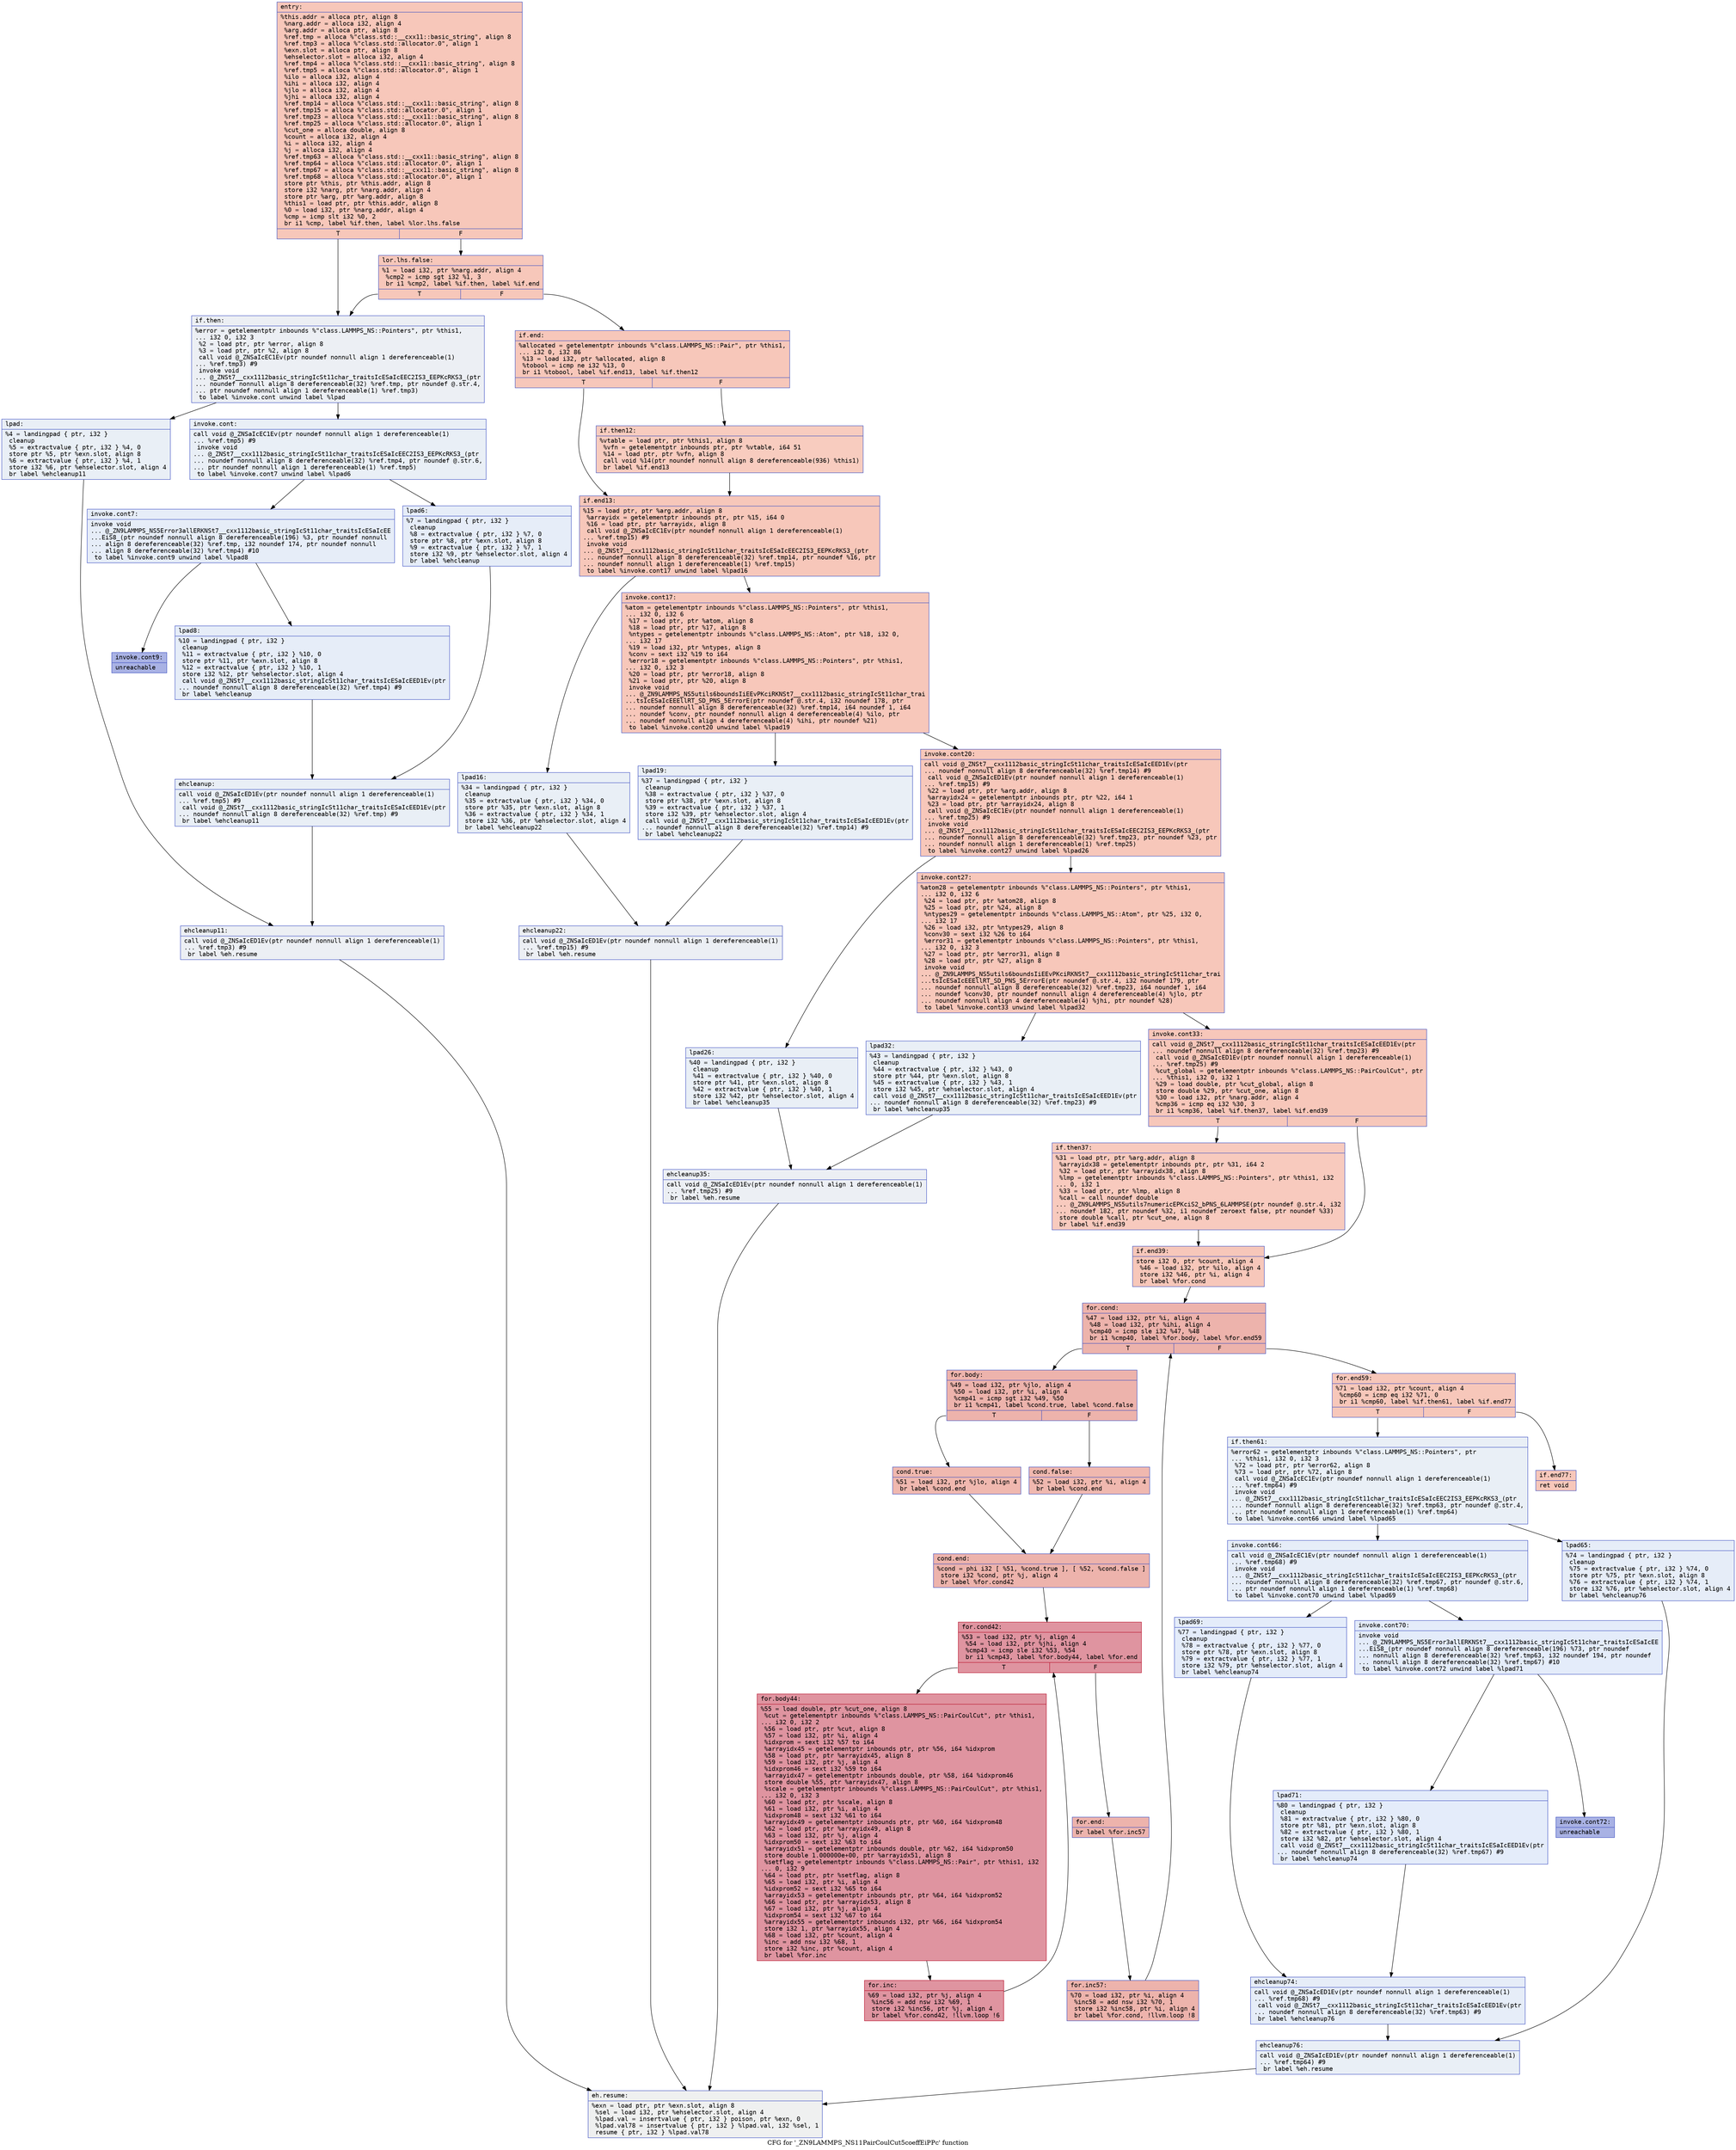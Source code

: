 digraph "CFG for '_ZN9LAMMPS_NS11PairCoulCut5coeffEiPPc' function" {
	label="CFG for '_ZN9LAMMPS_NS11PairCoulCut5coeffEiPPc' function";

	Node0x56011ebcdde0 [shape=record,color="#3d50c3ff", style=filled, fillcolor="#ec7f6370" fontname="Courier",label="{entry:\l|  %this.addr = alloca ptr, align 8\l  %narg.addr = alloca i32, align 4\l  %arg.addr = alloca ptr, align 8\l  %ref.tmp = alloca %\"class.std::__cxx11::basic_string\", align 8\l  %ref.tmp3 = alloca %\"class.std::allocator.0\", align 1\l  %exn.slot = alloca ptr, align 8\l  %ehselector.slot = alloca i32, align 4\l  %ref.tmp4 = alloca %\"class.std::__cxx11::basic_string\", align 8\l  %ref.tmp5 = alloca %\"class.std::allocator.0\", align 1\l  %ilo = alloca i32, align 4\l  %ihi = alloca i32, align 4\l  %jlo = alloca i32, align 4\l  %jhi = alloca i32, align 4\l  %ref.tmp14 = alloca %\"class.std::__cxx11::basic_string\", align 8\l  %ref.tmp15 = alloca %\"class.std::allocator.0\", align 1\l  %ref.tmp23 = alloca %\"class.std::__cxx11::basic_string\", align 8\l  %ref.tmp25 = alloca %\"class.std::allocator.0\", align 1\l  %cut_one = alloca double, align 8\l  %count = alloca i32, align 4\l  %i = alloca i32, align 4\l  %j = alloca i32, align 4\l  %ref.tmp63 = alloca %\"class.std::__cxx11::basic_string\", align 8\l  %ref.tmp64 = alloca %\"class.std::allocator.0\", align 1\l  %ref.tmp67 = alloca %\"class.std::__cxx11::basic_string\", align 8\l  %ref.tmp68 = alloca %\"class.std::allocator.0\", align 1\l  store ptr %this, ptr %this.addr, align 8\l  store i32 %narg, ptr %narg.addr, align 4\l  store ptr %arg, ptr %arg.addr, align 8\l  %this1 = load ptr, ptr %this.addr, align 8\l  %0 = load i32, ptr %narg.addr, align 4\l  %cmp = icmp slt i32 %0, 2\l  br i1 %cmp, label %if.then, label %lor.lhs.false\l|{<s0>T|<s1>F}}"];
	Node0x56011ebcdde0:s0 -> Node0x56011ebcf3a0[tooltip="entry -> if.then\nProbability 0.00%" ];
	Node0x56011ebcdde0:s1 -> Node0x56011ebcf410[tooltip="entry -> lor.lhs.false\nProbability 100.00%" ];
	Node0x56011ebcf410 [shape=record,color="#3d50c3ff", style=filled, fillcolor="#ec7f6370" fontname="Courier",label="{lor.lhs.false:\l|  %1 = load i32, ptr %narg.addr, align 4\l  %cmp2 = icmp sgt i32 %1, 3\l  br i1 %cmp2, label %if.then, label %if.end\l|{<s0>T|<s1>F}}"];
	Node0x56011ebcf410:s0 -> Node0x56011ebcf3a0[tooltip="lor.lhs.false -> if.then\nProbability 0.00%" ];
	Node0x56011ebcf410:s1 -> Node0x56011ebcf670[tooltip="lor.lhs.false -> if.end\nProbability 100.00%" ];
	Node0x56011ebcf3a0 [shape=record,color="#3d50c3ff", style=filled, fillcolor="#d4dbe670" fontname="Courier",label="{if.then:\l|  %error = getelementptr inbounds %\"class.LAMMPS_NS::Pointers\", ptr %this1,\l... i32 0, i32 3\l  %2 = load ptr, ptr %error, align 8\l  %3 = load ptr, ptr %2, align 8\l  call void @_ZNSaIcEC1Ev(ptr noundef nonnull align 1 dereferenceable(1)\l... %ref.tmp3) #9\l  invoke void\l... @_ZNSt7__cxx1112basic_stringIcSt11char_traitsIcESaIcEEC2IS3_EEPKcRKS3_(ptr\l... noundef nonnull align 8 dereferenceable(32) %ref.tmp, ptr noundef @.str.4,\l... ptr noundef nonnull align 1 dereferenceable(1) %ref.tmp3)\l          to label %invoke.cont unwind label %lpad\l}"];
	Node0x56011ebcf3a0 -> Node0x56011ebcfaf0[tooltip="if.then -> invoke.cont\nProbability 50.00%" ];
	Node0x56011ebcf3a0 -> Node0x56011ebcfb70[tooltip="if.then -> lpad\nProbability 50.00%" ];
	Node0x56011ebcfaf0 [shape=record,color="#3d50c3ff", style=filled, fillcolor="#cedaeb70" fontname="Courier",label="{invoke.cont:\l|  call void @_ZNSaIcEC1Ev(ptr noundef nonnull align 1 dereferenceable(1)\l... %ref.tmp5) #9\l  invoke void\l... @_ZNSt7__cxx1112basic_stringIcSt11char_traitsIcESaIcEEC2IS3_EEPKcRKS3_(ptr\l... noundef nonnull align 8 dereferenceable(32) %ref.tmp4, ptr noundef @.str.6,\l... ptr noundef nonnull align 1 dereferenceable(1) %ref.tmp5)\l          to label %invoke.cont7 unwind label %lpad6\l}"];
	Node0x56011ebcfaf0 -> Node0x56011ebcfe90[tooltip="invoke.cont -> invoke.cont7\nProbability 50.00%" ];
	Node0x56011ebcfaf0 -> Node0x56011ebcfee0[tooltip="invoke.cont -> lpad6\nProbability 50.00%" ];
	Node0x56011ebcfe90 [shape=record,color="#3d50c3ff", style=filled, fillcolor="#c7d7f070" fontname="Courier",label="{invoke.cont7:\l|  invoke void\l... @_ZN9LAMMPS_NS5Error3allERKNSt7__cxx1112basic_stringIcSt11char_traitsIcESaIcEE\l...EiS8_(ptr noundef nonnull align 8 dereferenceable(196) %3, ptr noundef nonnull\l... align 8 dereferenceable(32) %ref.tmp, i32 noundef 174, ptr noundef nonnull\l... align 8 dereferenceable(32) %ref.tmp4) #10\l          to label %invoke.cont9 unwind label %lpad8\l}"];
	Node0x56011ebcfe90 -> Node0x56011ebcfe40[tooltip="invoke.cont7 -> invoke.cont9\nProbability 0.00%" ];
	Node0x56011ebcfe90 -> Node0x56011ebd01a0[tooltip="invoke.cont7 -> lpad8\nProbability 100.00%" ];
	Node0x56011ebcfe40 [shape=record,color="#3d50c3ff", style=filled, fillcolor="#3d50c370" fontname="Courier",label="{invoke.cont9:\l|  unreachable\l}"];
	Node0x56011ebcfb70 [shape=record,color="#3d50c3ff", style=filled, fillcolor="#cedaeb70" fontname="Courier",label="{lpad:\l|  %4 = landingpad \{ ptr, i32 \}\l          cleanup\l  %5 = extractvalue \{ ptr, i32 \} %4, 0\l  store ptr %5, ptr %exn.slot, align 8\l  %6 = extractvalue \{ ptr, i32 \} %4, 1\l  store i32 %6, ptr %ehselector.slot, align 4\l  br label %ehcleanup11\l}"];
	Node0x56011ebcfb70 -> Node0x56011ebd0760[tooltip="lpad -> ehcleanup11\nProbability 100.00%" ];
	Node0x56011ebcfee0 [shape=record,color="#3d50c3ff", style=filled, fillcolor="#c7d7f070" fontname="Courier",label="{lpad6:\l|  %7 = landingpad \{ ptr, i32 \}\l          cleanup\l  %8 = extractvalue \{ ptr, i32 \} %7, 0\l  store ptr %8, ptr %exn.slot, align 8\l  %9 = extractvalue \{ ptr, i32 \} %7, 1\l  store i32 %9, ptr %ehselector.slot, align 4\l  br label %ehcleanup\l}"];
	Node0x56011ebcfee0 -> Node0x56011ebd0ab0[tooltip="lpad6 -> ehcleanup\nProbability 100.00%" ];
	Node0x56011ebd01a0 [shape=record,color="#3d50c3ff", style=filled, fillcolor="#c7d7f070" fontname="Courier",label="{lpad8:\l|  %10 = landingpad \{ ptr, i32 \}\l          cleanup\l  %11 = extractvalue \{ ptr, i32 \} %10, 0\l  store ptr %11, ptr %exn.slot, align 8\l  %12 = extractvalue \{ ptr, i32 \} %10, 1\l  store i32 %12, ptr %ehselector.slot, align 4\l  call void @_ZNSt7__cxx1112basic_stringIcSt11char_traitsIcESaIcEED1Ev(ptr\l... noundef nonnull align 8 dereferenceable(32) %ref.tmp4) #9\l  br label %ehcleanup\l}"];
	Node0x56011ebd01a0 -> Node0x56011ebd0ab0[tooltip="lpad8 -> ehcleanup\nProbability 100.00%" ];
	Node0x56011ebd0ab0 [shape=record,color="#3d50c3ff", style=filled, fillcolor="#cedaeb70" fontname="Courier",label="{ehcleanup:\l|  call void @_ZNSaIcED1Ev(ptr noundef nonnull align 1 dereferenceable(1)\l... %ref.tmp5) #9\l  call void @_ZNSt7__cxx1112basic_stringIcSt11char_traitsIcESaIcEED1Ev(ptr\l... noundef nonnull align 8 dereferenceable(32) %ref.tmp) #9\l  br label %ehcleanup11\l}"];
	Node0x56011ebd0ab0 -> Node0x56011ebd0760[tooltip="ehcleanup -> ehcleanup11\nProbability 100.00%" ];
	Node0x56011ebd0760 [shape=record,color="#3d50c3ff", style=filled, fillcolor="#d4dbe670" fontname="Courier",label="{ehcleanup11:\l|  call void @_ZNSaIcED1Ev(ptr noundef nonnull align 1 dereferenceable(1)\l... %ref.tmp3) #9\l  br label %eh.resume\l}"];
	Node0x56011ebd0760 -> Node0x56011ebd1360[tooltip="ehcleanup11 -> eh.resume\nProbability 100.00%" ];
	Node0x56011ebcf670 [shape=record,color="#3d50c3ff", style=filled, fillcolor="#ec7f6370" fontname="Courier",label="{if.end:\l|  %allocated = getelementptr inbounds %\"class.LAMMPS_NS::Pair\", ptr %this1,\l... i32 0, i32 86\l  %13 = load i32, ptr %allocated, align 8\l  %tobool = icmp ne i32 %13, 0\l  br i1 %tobool, label %if.end13, label %if.then12\l|{<s0>T|<s1>F}}"];
	Node0x56011ebcf670:s0 -> Node0x56011ebd1620[tooltip="if.end -> if.end13\nProbability 62.50%" ];
	Node0x56011ebcf670:s1 -> Node0x56011ebd16a0[tooltip="if.end -> if.then12\nProbability 37.50%" ];
	Node0x56011ebd16a0 [shape=record,color="#3d50c3ff", style=filled, fillcolor="#f08b6e70" fontname="Courier",label="{if.then12:\l|  %vtable = load ptr, ptr %this1, align 8\l  %vfn = getelementptr inbounds ptr, ptr %vtable, i64 51\l  %14 = load ptr, ptr %vfn, align 8\l  call void %14(ptr noundef nonnull align 8 dereferenceable(936) %this1)\l  br label %if.end13\l}"];
	Node0x56011ebd16a0 -> Node0x56011ebd1620[tooltip="if.then12 -> if.end13\nProbability 100.00%" ];
	Node0x56011ebd1620 [shape=record,color="#3d50c3ff", style=filled, fillcolor="#ec7f6370" fontname="Courier",label="{if.end13:\l|  %15 = load ptr, ptr %arg.addr, align 8\l  %arrayidx = getelementptr inbounds ptr, ptr %15, i64 0\l  %16 = load ptr, ptr %arrayidx, align 8\l  call void @_ZNSaIcEC1Ev(ptr noundef nonnull align 1 dereferenceable(1)\l... %ref.tmp15) #9\l  invoke void\l... @_ZNSt7__cxx1112basic_stringIcSt11char_traitsIcESaIcEEC2IS3_EEPKcRKS3_(ptr\l... noundef nonnull align 8 dereferenceable(32) %ref.tmp14, ptr noundef %16, ptr\l... noundef nonnull align 1 dereferenceable(1) %ref.tmp15)\l          to label %invoke.cont17 unwind label %lpad16\l}"];
	Node0x56011ebd1620 -> Node0x56011ebd24b0[tooltip="if.end13 -> invoke.cont17\nProbability 100.00%" ];
	Node0x56011ebd1620 -> Node0x56011ebd2530[tooltip="if.end13 -> lpad16\nProbability 0.00%" ];
	Node0x56011ebd24b0 [shape=record,color="#3d50c3ff", style=filled, fillcolor="#ec7f6370" fontname="Courier",label="{invoke.cont17:\l|  %atom = getelementptr inbounds %\"class.LAMMPS_NS::Pointers\", ptr %this1,\l... i32 0, i32 6\l  %17 = load ptr, ptr %atom, align 8\l  %18 = load ptr, ptr %17, align 8\l  %ntypes = getelementptr inbounds %\"class.LAMMPS_NS::Atom\", ptr %18, i32 0,\l... i32 17\l  %19 = load i32, ptr %ntypes, align 8\l  %conv = sext i32 %19 to i64\l  %error18 = getelementptr inbounds %\"class.LAMMPS_NS::Pointers\", ptr %this1,\l... i32 0, i32 3\l  %20 = load ptr, ptr %error18, align 8\l  %21 = load ptr, ptr %20, align 8\l  invoke void\l... @_ZN9LAMMPS_NS5utils6boundsIiEEvPKciRKNSt7__cxx1112basic_stringIcSt11char_trai\l...tsIcESaIcEEEllRT_SD_PNS_5ErrorE(ptr noundef @.str.4, i32 noundef 178, ptr\l... noundef nonnull align 8 dereferenceable(32) %ref.tmp14, i64 noundef 1, i64\l... noundef %conv, ptr noundef nonnull align 4 dereferenceable(4) %ilo, ptr\l... noundef nonnull align 4 dereferenceable(4) %ihi, ptr noundef %21)\l          to label %invoke.cont20 unwind label %lpad19\l}"];
	Node0x56011ebd24b0 -> Node0x56011ebd2460[tooltip="invoke.cont17 -> invoke.cont20\nProbability 100.00%" ];
	Node0x56011ebd24b0 -> Node0x56011ebd2d80[tooltip="invoke.cont17 -> lpad19\nProbability 0.00%" ];
	Node0x56011ebd2460 [shape=record,color="#3d50c3ff", style=filled, fillcolor="#ec7f6370" fontname="Courier",label="{invoke.cont20:\l|  call void @_ZNSt7__cxx1112basic_stringIcSt11char_traitsIcESaIcEED1Ev(ptr\l... noundef nonnull align 8 dereferenceable(32) %ref.tmp14) #9\l  call void @_ZNSaIcED1Ev(ptr noundef nonnull align 1 dereferenceable(1)\l... %ref.tmp15) #9\l  %22 = load ptr, ptr %arg.addr, align 8\l  %arrayidx24 = getelementptr inbounds ptr, ptr %22, i64 1\l  %23 = load ptr, ptr %arrayidx24, align 8\l  call void @_ZNSaIcEC1Ev(ptr noundef nonnull align 1 dereferenceable(1)\l... %ref.tmp25) #9\l  invoke void\l... @_ZNSt7__cxx1112basic_stringIcSt11char_traitsIcESaIcEEC2IS3_EEPKcRKS3_(ptr\l... noundef nonnull align 8 dereferenceable(32) %ref.tmp23, ptr noundef %23, ptr\l... noundef nonnull align 1 dereferenceable(1) %ref.tmp25)\l          to label %invoke.cont27 unwind label %lpad26\l}"];
	Node0x56011ebd2460 -> Node0x56011ebd3580[tooltip="invoke.cont20 -> invoke.cont27\nProbability 100.00%" ];
	Node0x56011ebd2460 -> Node0x56011ebd3600[tooltip="invoke.cont20 -> lpad26\nProbability 0.00%" ];
	Node0x56011ebd3580 [shape=record,color="#3d50c3ff", style=filled, fillcolor="#ec7f6370" fontname="Courier",label="{invoke.cont27:\l|  %atom28 = getelementptr inbounds %\"class.LAMMPS_NS::Pointers\", ptr %this1,\l... i32 0, i32 6\l  %24 = load ptr, ptr %atom28, align 8\l  %25 = load ptr, ptr %24, align 8\l  %ntypes29 = getelementptr inbounds %\"class.LAMMPS_NS::Atom\", ptr %25, i32 0,\l... i32 17\l  %26 = load i32, ptr %ntypes29, align 8\l  %conv30 = sext i32 %26 to i64\l  %error31 = getelementptr inbounds %\"class.LAMMPS_NS::Pointers\", ptr %this1,\l... i32 0, i32 3\l  %27 = load ptr, ptr %error31, align 8\l  %28 = load ptr, ptr %27, align 8\l  invoke void\l... @_ZN9LAMMPS_NS5utils6boundsIiEEvPKciRKNSt7__cxx1112basic_stringIcSt11char_trai\l...tsIcESaIcEEEllRT_SD_PNS_5ErrorE(ptr noundef @.str.4, i32 noundef 179, ptr\l... noundef nonnull align 8 dereferenceable(32) %ref.tmp23, i64 noundef 1, i64\l... noundef %conv30, ptr noundef nonnull align 4 dereferenceable(4) %jlo, ptr\l... noundef nonnull align 4 dereferenceable(4) %jhi, ptr noundef %28)\l          to label %invoke.cont33 unwind label %lpad32\l}"];
	Node0x56011ebd3580 -> Node0x56011ebd3530[tooltip="invoke.cont27 -> invoke.cont33\nProbability 100.00%" ];
	Node0x56011ebd3580 -> Node0x56011ebd3ec0[tooltip="invoke.cont27 -> lpad32\nProbability 0.00%" ];
	Node0x56011ebd3530 [shape=record,color="#3d50c3ff", style=filled, fillcolor="#ec7f6370" fontname="Courier",label="{invoke.cont33:\l|  call void @_ZNSt7__cxx1112basic_stringIcSt11char_traitsIcESaIcEED1Ev(ptr\l... noundef nonnull align 8 dereferenceable(32) %ref.tmp23) #9\l  call void @_ZNSaIcED1Ev(ptr noundef nonnull align 1 dereferenceable(1)\l... %ref.tmp25) #9\l  %cut_global = getelementptr inbounds %\"class.LAMMPS_NS::PairCoulCut\", ptr\l... %this1, i32 0, i32 1\l  %29 = load double, ptr %cut_global, align 8\l  store double %29, ptr %cut_one, align 8\l  %30 = load i32, ptr %narg.addr, align 4\l  %cmp36 = icmp eq i32 %30, 3\l  br i1 %cmp36, label %if.then37, label %if.end39\l|{<s0>T|<s1>F}}"];
	Node0x56011ebd3530:s0 -> Node0x56011ebd45f0[tooltip="invoke.cont33 -> if.then37\nProbability 50.00%" ];
	Node0x56011ebd3530:s1 -> Node0x56011ebd4670[tooltip="invoke.cont33 -> if.end39\nProbability 50.00%" ];
	Node0x56011ebd45f0 [shape=record,color="#3d50c3ff", style=filled, fillcolor="#ef886b70" fontname="Courier",label="{if.then37:\l|  %31 = load ptr, ptr %arg.addr, align 8\l  %arrayidx38 = getelementptr inbounds ptr, ptr %31, i64 2\l  %32 = load ptr, ptr %arrayidx38, align 8\l  %lmp = getelementptr inbounds %\"class.LAMMPS_NS::Pointers\", ptr %this1, i32\l... 0, i32 1\l  %33 = load ptr, ptr %lmp, align 8\l  %call = call noundef double\l... @_ZN9LAMMPS_NS5utils7numericEPKciS2_bPNS_6LAMMPSE(ptr noundef @.str.4, i32\l... noundef 182, ptr noundef %32, i1 noundef zeroext false, ptr noundef %33)\l  store double %call, ptr %cut_one, align 8\l  br label %if.end39\l}"];
	Node0x56011ebd45f0 -> Node0x56011ebd4670[tooltip="if.then37 -> if.end39\nProbability 100.00%" ];
	Node0x56011ebd2530 [shape=record,color="#3d50c3ff", style=filled, fillcolor="#cedaeb70" fontname="Courier",label="{lpad16:\l|  %34 = landingpad \{ ptr, i32 \}\l          cleanup\l  %35 = extractvalue \{ ptr, i32 \} %34, 0\l  store ptr %35, ptr %exn.slot, align 8\l  %36 = extractvalue \{ ptr, i32 \} %34, 1\l  store i32 %36, ptr %ehselector.slot, align 4\l  br label %ehcleanup22\l}"];
	Node0x56011ebd2530 -> Node0x56011ebd50f0[tooltip="lpad16 -> ehcleanup22\nProbability 100.00%" ];
	Node0x56011ebd2d80 [shape=record,color="#3d50c3ff", style=filled, fillcolor="#cedaeb70" fontname="Courier",label="{lpad19:\l|  %37 = landingpad \{ ptr, i32 \}\l          cleanup\l  %38 = extractvalue \{ ptr, i32 \} %37, 0\l  store ptr %38, ptr %exn.slot, align 8\l  %39 = extractvalue \{ ptr, i32 \} %37, 1\l  store i32 %39, ptr %ehselector.slot, align 4\l  call void @_ZNSt7__cxx1112basic_stringIcSt11char_traitsIcESaIcEED1Ev(ptr\l... noundef nonnull align 8 dereferenceable(32) %ref.tmp14) #9\l  br label %ehcleanup22\l}"];
	Node0x56011ebd2d80 -> Node0x56011ebd50f0[tooltip="lpad19 -> ehcleanup22\nProbability 100.00%" ];
	Node0x56011ebd50f0 [shape=record,color="#3d50c3ff", style=filled, fillcolor="#d4dbe670" fontname="Courier",label="{ehcleanup22:\l|  call void @_ZNSaIcED1Ev(ptr noundef nonnull align 1 dereferenceable(1)\l... %ref.tmp15) #9\l  br label %eh.resume\l}"];
	Node0x56011ebd50f0 -> Node0x56011ebd1360[tooltip="ehcleanup22 -> eh.resume\nProbability 100.00%" ];
	Node0x56011ebd3600 [shape=record,color="#3d50c3ff", style=filled, fillcolor="#cedaeb70" fontname="Courier",label="{lpad26:\l|  %40 = landingpad \{ ptr, i32 \}\l          cleanup\l  %41 = extractvalue \{ ptr, i32 \} %40, 0\l  store ptr %41, ptr %exn.slot, align 8\l  %42 = extractvalue \{ ptr, i32 \} %40, 1\l  store i32 %42, ptr %ehselector.slot, align 4\l  br label %ehcleanup35\l}"];
	Node0x56011ebd3600 -> Node0x56011ebd59e0[tooltip="lpad26 -> ehcleanup35\nProbability 100.00%" ];
	Node0x56011ebd3ec0 [shape=record,color="#3d50c3ff", style=filled, fillcolor="#cedaeb70" fontname="Courier",label="{lpad32:\l|  %43 = landingpad \{ ptr, i32 \}\l          cleanup\l  %44 = extractvalue \{ ptr, i32 \} %43, 0\l  store ptr %44, ptr %exn.slot, align 8\l  %45 = extractvalue \{ ptr, i32 \} %43, 1\l  store i32 %45, ptr %ehselector.slot, align 4\l  call void @_ZNSt7__cxx1112basic_stringIcSt11char_traitsIcESaIcEED1Ev(ptr\l... noundef nonnull align 8 dereferenceable(32) %ref.tmp23) #9\l  br label %ehcleanup35\l}"];
	Node0x56011ebd3ec0 -> Node0x56011ebd59e0[tooltip="lpad32 -> ehcleanup35\nProbability 100.00%" ];
	Node0x56011ebd59e0 [shape=record,color="#3d50c3ff", style=filled, fillcolor="#d4dbe670" fontname="Courier",label="{ehcleanup35:\l|  call void @_ZNSaIcED1Ev(ptr noundef nonnull align 1 dereferenceable(1)\l... %ref.tmp25) #9\l  br label %eh.resume\l}"];
	Node0x56011ebd59e0 -> Node0x56011ebd1360[tooltip="ehcleanup35 -> eh.resume\nProbability 100.00%" ];
	Node0x56011ebd4670 [shape=record,color="#3d50c3ff", style=filled, fillcolor="#ec7f6370" fontname="Courier",label="{if.end39:\l|  store i32 0, ptr %count, align 4\l  %46 = load i32, ptr %ilo, align 4\l  store i32 %46, ptr %i, align 4\l  br label %for.cond\l}"];
	Node0x56011ebd4670 -> Node0x56011ebd6230[tooltip="if.end39 -> for.cond\nProbability 100.00%" ];
	Node0x56011ebd6230 [shape=record,color="#3d50c3ff", style=filled, fillcolor="#d6524470" fontname="Courier",label="{for.cond:\l|  %47 = load i32, ptr %i, align 4\l  %48 = load i32, ptr %ihi, align 4\l  %cmp40 = icmp sle i32 %47, %48\l  br i1 %cmp40, label %for.body, label %for.end59\l|{<s0>T|<s1>F}}"];
	Node0x56011ebd6230:s0 -> Node0x56011ebd6c90[tooltip="for.cond -> for.body\nProbability 96.88%" ];
	Node0x56011ebd6230:s1 -> Node0x56011ebd6d10[tooltip="for.cond -> for.end59\nProbability 3.12%" ];
	Node0x56011ebd6c90 [shape=record,color="#3d50c3ff", style=filled, fillcolor="#d6524470" fontname="Courier",label="{for.body:\l|  %49 = load i32, ptr %jlo, align 4\l  %50 = load i32, ptr %i, align 4\l  %cmp41 = icmp sgt i32 %49, %50\l  br i1 %cmp41, label %cond.true, label %cond.false\l|{<s0>T|<s1>F}}"];
	Node0x56011ebd6c90:s0 -> Node0x56011ebd6ff0[tooltip="for.body -> cond.true\nProbability 50.00%" ];
	Node0x56011ebd6c90:s1 -> Node0x56011ebd7070[tooltip="for.body -> cond.false\nProbability 50.00%" ];
	Node0x56011ebd6ff0 [shape=record,color="#3d50c3ff", style=filled, fillcolor="#dc5d4a70" fontname="Courier",label="{cond.true:\l|  %51 = load i32, ptr %jlo, align 4\l  br label %cond.end\l}"];
	Node0x56011ebd6ff0 -> Node0x56011ebd7280[tooltip="cond.true -> cond.end\nProbability 100.00%" ];
	Node0x56011ebd7070 [shape=record,color="#3d50c3ff", style=filled, fillcolor="#dc5d4a70" fontname="Courier",label="{cond.false:\l|  %52 = load i32, ptr %i, align 4\l  br label %cond.end\l}"];
	Node0x56011ebd7070 -> Node0x56011ebd7280[tooltip="cond.false -> cond.end\nProbability 100.00%" ];
	Node0x56011ebd7280 [shape=record,color="#3d50c3ff", style=filled, fillcolor="#d6524470" fontname="Courier",label="{cond.end:\l|  %cond = phi i32 [ %51, %cond.true ], [ %52, %cond.false ]\l  store i32 %cond, ptr %j, align 4\l  br label %for.cond42\l}"];
	Node0x56011ebd7280 -> Node0x56011ebd7520[tooltip="cond.end -> for.cond42\nProbability 100.00%" ];
	Node0x56011ebd7520 [shape=record,color="#b70d28ff", style=filled, fillcolor="#b70d2870" fontname="Courier",label="{for.cond42:\l|  %53 = load i32, ptr %j, align 4\l  %54 = load i32, ptr %jhi, align 4\l  %cmp43 = icmp sle i32 %53, %54\l  br i1 %cmp43, label %for.body44, label %for.end\l|{<s0>T|<s1>F}}"];
	Node0x56011ebd7520:s0 -> Node0x56011ebd7820[tooltip="for.cond42 -> for.body44\nProbability 96.88%" ];
	Node0x56011ebd7520:s1 -> Node0x56011ebd78a0[tooltip="for.cond42 -> for.end\nProbability 3.12%" ];
	Node0x56011ebd7820 [shape=record,color="#b70d28ff", style=filled, fillcolor="#b70d2870" fontname="Courier",label="{for.body44:\l|  %55 = load double, ptr %cut_one, align 8\l  %cut = getelementptr inbounds %\"class.LAMMPS_NS::PairCoulCut\", ptr %this1,\l... i32 0, i32 2\l  %56 = load ptr, ptr %cut, align 8\l  %57 = load i32, ptr %i, align 4\l  %idxprom = sext i32 %57 to i64\l  %arrayidx45 = getelementptr inbounds ptr, ptr %56, i64 %idxprom\l  %58 = load ptr, ptr %arrayidx45, align 8\l  %59 = load i32, ptr %j, align 4\l  %idxprom46 = sext i32 %59 to i64\l  %arrayidx47 = getelementptr inbounds double, ptr %58, i64 %idxprom46\l  store double %55, ptr %arrayidx47, align 8\l  %scale = getelementptr inbounds %\"class.LAMMPS_NS::PairCoulCut\", ptr %this1,\l... i32 0, i32 3\l  %60 = load ptr, ptr %scale, align 8\l  %61 = load i32, ptr %i, align 4\l  %idxprom48 = sext i32 %61 to i64\l  %arrayidx49 = getelementptr inbounds ptr, ptr %60, i64 %idxprom48\l  %62 = load ptr, ptr %arrayidx49, align 8\l  %63 = load i32, ptr %j, align 4\l  %idxprom50 = sext i32 %63 to i64\l  %arrayidx51 = getelementptr inbounds double, ptr %62, i64 %idxprom50\l  store double 1.000000e+00, ptr %arrayidx51, align 8\l  %setflag = getelementptr inbounds %\"class.LAMMPS_NS::Pair\", ptr %this1, i32\l... 0, i32 9\l  %64 = load ptr, ptr %setflag, align 8\l  %65 = load i32, ptr %i, align 4\l  %idxprom52 = sext i32 %65 to i64\l  %arrayidx53 = getelementptr inbounds ptr, ptr %64, i64 %idxprom52\l  %66 = load ptr, ptr %arrayidx53, align 8\l  %67 = load i32, ptr %j, align 4\l  %idxprom54 = sext i32 %67 to i64\l  %arrayidx55 = getelementptr inbounds i32, ptr %66, i64 %idxprom54\l  store i32 1, ptr %arrayidx55, align 4\l  %68 = load i32, ptr %count, align 4\l  %inc = add nsw i32 %68, 1\l  store i32 %inc, ptr %count, align 4\l  br label %for.inc\l}"];
	Node0x56011ebd7820 -> Node0x56011ebd9580[tooltip="for.body44 -> for.inc\nProbability 100.00%" ];
	Node0x56011ebd9580 [shape=record,color="#b70d28ff", style=filled, fillcolor="#b70d2870" fontname="Courier",label="{for.inc:\l|  %69 = load i32, ptr %j, align 4\l  %inc56 = add nsw i32 %69, 1\l  store i32 %inc56, ptr %j, align 4\l  br label %for.cond42, !llvm.loop !6\l}"];
	Node0x56011ebd9580 -> Node0x56011ebd7520[tooltip="for.inc -> for.cond42\nProbability 100.00%" ];
	Node0x56011ebd78a0 [shape=record,color="#3d50c3ff", style=filled, fillcolor="#d6524470" fontname="Courier",label="{for.end:\l|  br label %for.inc57\l}"];
	Node0x56011ebd78a0 -> Node0x56011ebd9970[tooltip="for.end -> for.inc57\nProbability 100.00%" ];
	Node0x56011ebd9970 [shape=record,color="#3d50c3ff", style=filled, fillcolor="#d6524470" fontname="Courier",label="{for.inc57:\l|  %70 = load i32, ptr %i, align 4\l  %inc58 = add nsw i32 %70, 1\l  store i32 %inc58, ptr %i, align 4\l  br label %for.cond, !llvm.loop !8\l}"];
	Node0x56011ebd9970 -> Node0x56011ebd6230[tooltip="for.inc57 -> for.cond\nProbability 100.00%" ];
	Node0x56011ebd6d10 [shape=record,color="#3d50c3ff", style=filled, fillcolor="#ec7f6370" fontname="Courier",label="{for.end59:\l|  %71 = load i32, ptr %count, align 4\l  %cmp60 = icmp eq i32 %71, 0\l  br i1 %cmp60, label %if.then61, label %if.end77\l|{<s0>T|<s1>F}}"];
	Node0x56011ebd6d10:s0 -> Node0x56011ebd9f20[tooltip="for.end59 -> if.then61\nProbability 0.00%" ];
	Node0x56011ebd6d10:s1 -> Node0x56011ebd9fa0[tooltip="for.end59 -> if.end77\nProbability 100.00%" ];
	Node0x56011ebd9f20 [shape=record,color="#3d50c3ff", style=filled, fillcolor="#cedaeb70" fontname="Courier",label="{if.then61:\l|  %error62 = getelementptr inbounds %\"class.LAMMPS_NS::Pointers\", ptr\l... %this1, i32 0, i32 3\l  %72 = load ptr, ptr %error62, align 8\l  %73 = load ptr, ptr %72, align 8\l  call void @_ZNSaIcEC1Ev(ptr noundef nonnull align 1 dereferenceable(1)\l... %ref.tmp64) #9\l  invoke void\l... @_ZNSt7__cxx1112basic_stringIcSt11char_traitsIcESaIcEEC2IS3_EEPKcRKS3_(ptr\l... noundef nonnull align 8 dereferenceable(32) %ref.tmp63, ptr noundef @.str.4,\l... ptr noundef nonnull align 1 dereferenceable(1) %ref.tmp64)\l          to label %invoke.cont66 unwind label %lpad65\l}"];
	Node0x56011ebd9f20 -> Node0x56011ebda430[tooltip="if.then61 -> invoke.cont66\nProbability 50.00%" ];
	Node0x56011ebd9f20 -> Node0x56011ebda4b0[tooltip="if.then61 -> lpad65\nProbability 50.00%" ];
	Node0x56011ebda430 [shape=record,color="#3d50c3ff", style=filled, fillcolor="#c7d7f070" fontname="Courier",label="{invoke.cont66:\l|  call void @_ZNSaIcEC1Ev(ptr noundef nonnull align 1 dereferenceable(1)\l... %ref.tmp68) #9\l  invoke void\l... @_ZNSt7__cxx1112basic_stringIcSt11char_traitsIcESaIcEEC2IS3_EEPKcRKS3_(ptr\l... noundef nonnull align 8 dereferenceable(32) %ref.tmp67, ptr noundef @.str.6,\l... ptr noundef nonnull align 1 dereferenceable(1) %ref.tmp68)\l          to label %invoke.cont70 unwind label %lpad69\l}"];
	Node0x56011ebda430 -> Node0x56011ebda7d0[tooltip="invoke.cont66 -> invoke.cont70\nProbability 50.00%" ];
	Node0x56011ebda430 -> Node0x56011ebda820[tooltip="invoke.cont66 -> lpad69\nProbability 50.00%" ];
	Node0x56011ebda7d0 [shape=record,color="#3d50c3ff", style=filled, fillcolor="#c1d4f470" fontname="Courier",label="{invoke.cont70:\l|  invoke void\l... @_ZN9LAMMPS_NS5Error3allERKNSt7__cxx1112basic_stringIcSt11char_traitsIcESaIcEE\l...EiS8_(ptr noundef nonnull align 8 dereferenceable(196) %73, ptr noundef\l... nonnull align 8 dereferenceable(32) %ref.tmp63, i32 noundef 194, ptr noundef\l... nonnull align 8 dereferenceable(32) %ref.tmp67) #10\l          to label %invoke.cont72 unwind label %lpad71\l}"];
	Node0x56011ebda7d0 -> Node0x56011ebda780[tooltip="invoke.cont70 -> invoke.cont72\nProbability 0.00%" ];
	Node0x56011ebda7d0 -> Node0x56011ebdab40[tooltip="invoke.cont70 -> lpad71\nProbability 100.00%" ];
	Node0x56011ebda780 [shape=record,color="#3d50c3ff", style=filled, fillcolor="#3d50c370" fontname="Courier",label="{invoke.cont72:\l|  unreachable\l}"];
	Node0x56011ebda4b0 [shape=record,color="#3d50c3ff", style=filled, fillcolor="#c7d7f070" fontname="Courier",label="{lpad65:\l|  %74 = landingpad \{ ptr, i32 \}\l          cleanup\l  %75 = extractvalue \{ ptr, i32 \} %74, 0\l  store ptr %75, ptr %exn.slot, align 8\l  %76 = extractvalue \{ ptr, i32 \} %74, 1\l  store i32 %76, ptr %ehselector.slot, align 4\l  br label %ehcleanup76\l}"];
	Node0x56011ebda4b0 -> Node0x56011ebdb100[tooltip="lpad65 -> ehcleanup76\nProbability 100.00%" ];
	Node0x56011ebda820 [shape=record,color="#3d50c3ff", style=filled, fillcolor="#c1d4f470" fontname="Courier",label="{lpad69:\l|  %77 = landingpad \{ ptr, i32 \}\l          cleanup\l  %78 = extractvalue \{ ptr, i32 \} %77, 0\l  store ptr %78, ptr %exn.slot, align 8\l  %79 = extractvalue \{ ptr, i32 \} %77, 1\l  store i32 %79, ptr %ehselector.slot, align 4\l  br label %ehcleanup74\l}"];
	Node0x56011ebda820 -> Node0x56011ebdb450[tooltip="lpad69 -> ehcleanup74\nProbability 100.00%" ];
	Node0x56011ebdab40 [shape=record,color="#3d50c3ff", style=filled, fillcolor="#c1d4f470" fontname="Courier",label="{lpad71:\l|  %80 = landingpad \{ ptr, i32 \}\l          cleanup\l  %81 = extractvalue \{ ptr, i32 \} %80, 0\l  store ptr %81, ptr %exn.slot, align 8\l  %82 = extractvalue \{ ptr, i32 \} %80, 1\l  store i32 %82, ptr %ehselector.slot, align 4\l  call void @_ZNSt7__cxx1112basic_stringIcSt11char_traitsIcESaIcEED1Ev(ptr\l... noundef nonnull align 8 dereferenceable(32) %ref.tmp67) #9\l  br label %ehcleanup74\l}"];
	Node0x56011ebdab40 -> Node0x56011ebdb450[tooltip="lpad71 -> ehcleanup74\nProbability 100.00%" ];
	Node0x56011ebdb450 [shape=record,color="#3d50c3ff", style=filled, fillcolor="#c7d7f070" fontname="Courier",label="{ehcleanup74:\l|  call void @_ZNSaIcED1Ev(ptr noundef nonnull align 1 dereferenceable(1)\l... %ref.tmp68) #9\l  call void @_ZNSt7__cxx1112basic_stringIcSt11char_traitsIcESaIcEED1Ev(ptr\l... noundef nonnull align 8 dereferenceable(32) %ref.tmp63) #9\l  br label %ehcleanup76\l}"];
	Node0x56011ebdb450 -> Node0x56011ebdb100[tooltip="ehcleanup74 -> ehcleanup76\nProbability 100.00%" ];
	Node0x56011ebdb100 [shape=record,color="#3d50c3ff", style=filled, fillcolor="#cedaeb70" fontname="Courier",label="{ehcleanup76:\l|  call void @_ZNSaIcED1Ev(ptr noundef nonnull align 1 dereferenceable(1)\l... %ref.tmp64) #9\l  br label %eh.resume\l}"];
	Node0x56011ebdb100 -> Node0x56011ebd1360[tooltip="ehcleanup76 -> eh.resume\nProbability 100.00%" ];
	Node0x56011ebd9fa0 [shape=record,color="#3d50c3ff", style=filled, fillcolor="#ec7f6370" fontname="Courier",label="{if.end77:\l|  ret void\l}"];
	Node0x56011ebd1360 [shape=record,color="#3d50c3ff", style=filled, fillcolor="#dbdcde70" fontname="Courier",label="{eh.resume:\l|  %exn = load ptr, ptr %exn.slot, align 8\l  %sel = load i32, ptr %ehselector.slot, align 4\l  %lpad.val = insertvalue \{ ptr, i32 \} poison, ptr %exn, 0\l  %lpad.val78 = insertvalue \{ ptr, i32 \} %lpad.val, i32 %sel, 1\l  resume \{ ptr, i32 \} %lpad.val78\l}"];
}
